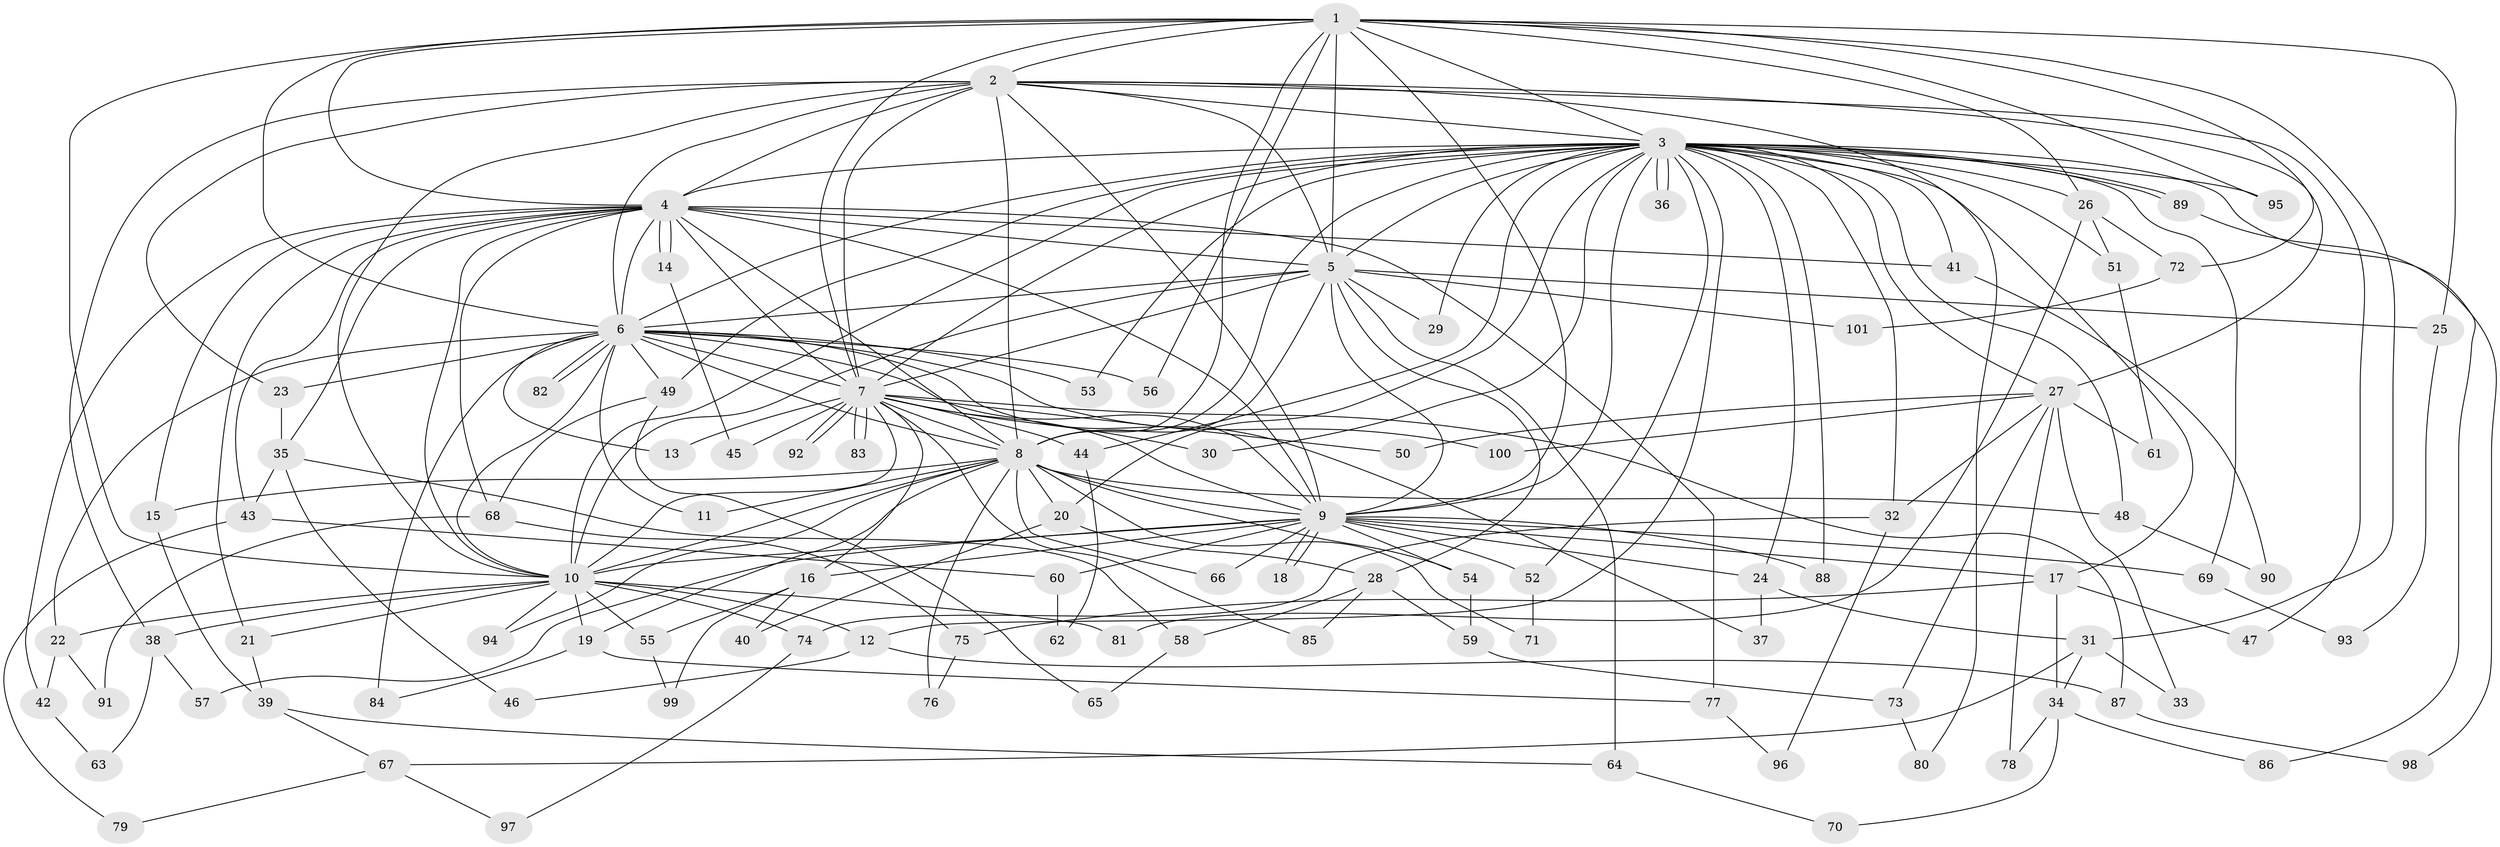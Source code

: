 // Generated by graph-tools (version 1.1) at 2025/13/03/09/25 04:13:55]
// undirected, 101 vertices, 227 edges
graph export_dot {
graph [start="1"]
  node [color=gray90,style=filled];
  1;
  2;
  3;
  4;
  5;
  6;
  7;
  8;
  9;
  10;
  11;
  12;
  13;
  14;
  15;
  16;
  17;
  18;
  19;
  20;
  21;
  22;
  23;
  24;
  25;
  26;
  27;
  28;
  29;
  30;
  31;
  32;
  33;
  34;
  35;
  36;
  37;
  38;
  39;
  40;
  41;
  42;
  43;
  44;
  45;
  46;
  47;
  48;
  49;
  50;
  51;
  52;
  53;
  54;
  55;
  56;
  57;
  58;
  59;
  60;
  61;
  62;
  63;
  64;
  65;
  66;
  67;
  68;
  69;
  70;
  71;
  72;
  73;
  74;
  75;
  76;
  77;
  78;
  79;
  80;
  81;
  82;
  83;
  84;
  85;
  86;
  87;
  88;
  89;
  90;
  91;
  92;
  93;
  94;
  95;
  96;
  97;
  98;
  99;
  100;
  101;
  1 -- 2;
  1 -- 3;
  1 -- 4;
  1 -- 5;
  1 -- 6;
  1 -- 7;
  1 -- 8;
  1 -- 9;
  1 -- 10;
  1 -- 25;
  1 -- 26;
  1 -- 31;
  1 -- 56;
  1 -- 72;
  1 -- 95;
  2 -- 3;
  2 -- 4;
  2 -- 5;
  2 -- 6;
  2 -- 7;
  2 -- 8;
  2 -- 9;
  2 -- 10;
  2 -- 23;
  2 -- 27;
  2 -- 38;
  2 -- 47;
  2 -- 80;
  3 -- 4;
  3 -- 5;
  3 -- 6;
  3 -- 7;
  3 -- 8;
  3 -- 9;
  3 -- 10;
  3 -- 12;
  3 -- 17;
  3 -- 20;
  3 -- 24;
  3 -- 26;
  3 -- 27;
  3 -- 29;
  3 -- 30;
  3 -- 32;
  3 -- 36;
  3 -- 36;
  3 -- 41;
  3 -- 44;
  3 -- 48;
  3 -- 49;
  3 -- 51;
  3 -- 52;
  3 -- 53;
  3 -- 69;
  3 -- 86;
  3 -- 88;
  3 -- 89;
  3 -- 89;
  3 -- 95;
  4 -- 5;
  4 -- 6;
  4 -- 7;
  4 -- 8;
  4 -- 9;
  4 -- 10;
  4 -- 14;
  4 -- 14;
  4 -- 15;
  4 -- 21;
  4 -- 35;
  4 -- 41;
  4 -- 42;
  4 -- 43;
  4 -- 68;
  4 -- 77;
  5 -- 6;
  5 -- 7;
  5 -- 8;
  5 -- 9;
  5 -- 10;
  5 -- 25;
  5 -- 28;
  5 -- 29;
  5 -- 64;
  5 -- 101;
  6 -- 7;
  6 -- 8;
  6 -- 9;
  6 -- 10;
  6 -- 11;
  6 -- 13;
  6 -- 22;
  6 -- 23;
  6 -- 37;
  6 -- 49;
  6 -- 53;
  6 -- 56;
  6 -- 82;
  6 -- 82;
  6 -- 84;
  6 -- 100;
  7 -- 8;
  7 -- 9;
  7 -- 10;
  7 -- 13;
  7 -- 16;
  7 -- 30;
  7 -- 44;
  7 -- 45;
  7 -- 50;
  7 -- 83;
  7 -- 83;
  7 -- 85;
  7 -- 87;
  7 -- 92;
  7 -- 92;
  8 -- 9;
  8 -- 10;
  8 -- 11;
  8 -- 15;
  8 -- 19;
  8 -- 20;
  8 -- 48;
  8 -- 54;
  8 -- 66;
  8 -- 71;
  8 -- 76;
  8 -- 94;
  9 -- 10;
  9 -- 16;
  9 -- 17;
  9 -- 18;
  9 -- 18;
  9 -- 24;
  9 -- 52;
  9 -- 54;
  9 -- 57;
  9 -- 60;
  9 -- 66;
  9 -- 69;
  9 -- 88;
  10 -- 12;
  10 -- 19;
  10 -- 21;
  10 -- 22;
  10 -- 38;
  10 -- 55;
  10 -- 74;
  10 -- 81;
  10 -- 94;
  12 -- 46;
  12 -- 87;
  14 -- 45;
  15 -- 39;
  16 -- 40;
  16 -- 55;
  16 -- 99;
  17 -- 34;
  17 -- 47;
  17 -- 75;
  19 -- 77;
  19 -- 84;
  20 -- 28;
  20 -- 40;
  21 -- 39;
  22 -- 42;
  22 -- 91;
  23 -- 35;
  24 -- 31;
  24 -- 37;
  25 -- 93;
  26 -- 51;
  26 -- 72;
  26 -- 81;
  27 -- 32;
  27 -- 33;
  27 -- 50;
  27 -- 61;
  27 -- 73;
  27 -- 78;
  27 -- 100;
  28 -- 58;
  28 -- 59;
  28 -- 85;
  31 -- 33;
  31 -- 34;
  31 -- 67;
  32 -- 74;
  32 -- 96;
  34 -- 70;
  34 -- 78;
  34 -- 86;
  35 -- 43;
  35 -- 46;
  35 -- 58;
  38 -- 57;
  38 -- 63;
  39 -- 64;
  39 -- 67;
  41 -- 90;
  42 -- 63;
  43 -- 60;
  43 -- 79;
  44 -- 62;
  48 -- 90;
  49 -- 65;
  49 -- 68;
  51 -- 61;
  52 -- 71;
  54 -- 59;
  55 -- 99;
  58 -- 65;
  59 -- 73;
  60 -- 62;
  64 -- 70;
  67 -- 79;
  67 -- 97;
  68 -- 75;
  68 -- 91;
  69 -- 93;
  72 -- 101;
  73 -- 80;
  74 -- 97;
  75 -- 76;
  77 -- 96;
  87 -- 98;
  89 -- 98;
}
